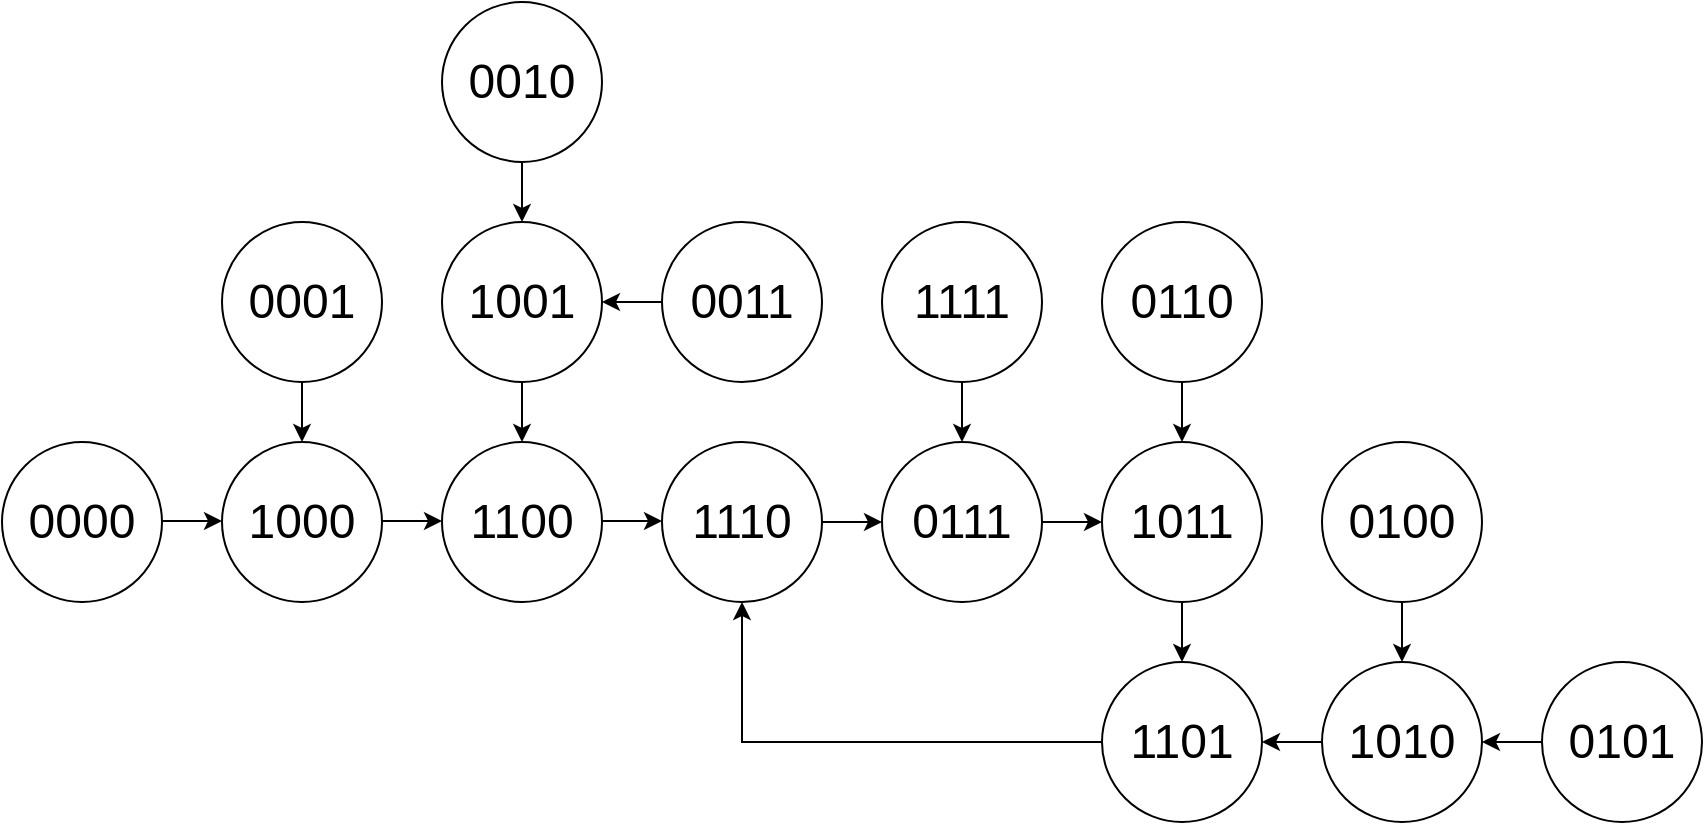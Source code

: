 <mxfile version="24.0.7" type="device">
  <diagram name="第 1 页" id="-1QTJniIoLml2M61hLHb">
    <mxGraphModel dx="1000" dy="605" grid="1" gridSize="10" guides="1" tooltips="1" connect="1" arrows="1" fold="1" page="1" pageScale="1" pageWidth="3300" pageHeight="4681" math="0" shadow="0">
      <root>
        <mxCell id="0" />
        <mxCell id="1" parent="0" />
        <mxCell id="mJAPhpbiudqumMJfXZQc-1" value="&lt;font style=&quot;font-size: 24px;&quot;&gt;0000&lt;/font&gt;" style="ellipse;whiteSpace=wrap;html=1;aspect=fixed;" vertex="1" parent="1">
          <mxGeometry x="140" y="410" width="80" height="80" as="geometry" />
        </mxCell>
        <mxCell id="mJAPhpbiudqumMJfXZQc-2" value="&lt;font style=&quot;font-size: 24px;&quot;&gt;1000&lt;/font&gt;" style="ellipse;whiteSpace=wrap;html=1;aspect=fixed;" vertex="1" parent="1">
          <mxGeometry x="250" y="410" width="80" height="80" as="geometry" />
        </mxCell>
        <mxCell id="mJAPhpbiudqumMJfXZQc-3" value="&lt;font style=&quot;font-size: 24px;&quot;&gt;1100&lt;/font&gt;" style="ellipse;whiteSpace=wrap;html=1;aspect=fixed;" vertex="1" parent="1">
          <mxGeometry x="360" y="410" width="80" height="80" as="geometry" />
        </mxCell>
        <mxCell id="mJAPhpbiudqumMJfXZQc-30" style="edgeStyle=orthogonalEdgeStyle;rounded=0;orthogonalLoop=1;jettySize=auto;html=1;exitX=1;exitY=0.5;exitDx=0;exitDy=0;entryX=0;entryY=0.5;entryDx=0;entryDy=0;" edge="1" parent="1" source="mJAPhpbiudqumMJfXZQc-4" target="mJAPhpbiudqumMJfXZQc-5">
          <mxGeometry relative="1" as="geometry" />
        </mxCell>
        <mxCell id="mJAPhpbiudqumMJfXZQc-4" value="&lt;font style=&quot;font-size: 24px;&quot;&gt;1110&lt;/font&gt;" style="ellipse;whiteSpace=wrap;html=1;aspect=fixed;" vertex="1" parent="1">
          <mxGeometry x="470" y="410" width="80" height="80" as="geometry" />
        </mxCell>
        <mxCell id="mJAPhpbiudqumMJfXZQc-31" style="edgeStyle=orthogonalEdgeStyle;rounded=0;orthogonalLoop=1;jettySize=auto;html=1;exitX=1;exitY=0.5;exitDx=0;exitDy=0;entryX=0;entryY=0.5;entryDx=0;entryDy=0;" edge="1" parent="1" source="mJAPhpbiudqumMJfXZQc-5" target="mJAPhpbiudqumMJfXZQc-6">
          <mxGeometry relative="1" as="geometry" />
        </mxCell>
        <mxCell id="mJAPhpbiudqumMJfXZQc-5" value="&lt;font style=&quot;font-size: 24px;&quot;&gt;0111&lt;/font&gt;" style="ellipse;whiteSpace=wrap;html=1;aspect=fixed;" vertex="1" parent="1">
          <mxGeometry x="580" y="410" width="80" height="80" as="geometry" />
        </mxCell>
        <mxCell id="mJAPhpbiudqumMJfXZQc-32" style="edgeStyle=orthogonalEdgeStyle;rounded=0;orthogonalLoop=1;jettySize=auto;html=1;exitX=0.5;exitY=1;exitDx=0;exitDy=0;entryX=0.5;entryY=0;entryDx=0;entryDy=0;" edge="1" parent="1" source="mJAPhpbiudqumMJfXZQc-6" target="mJAPhpbiudqumMJfXZQc-14">
          <mxGeometry relative="1" as="geometry" />
        </mxCell>
        <mxCell id="mJAPhpbiudqumMJfXZQc-6" value="&lt;font style=&quot;font-size: 24px;&quot;&gt;1011&lt;/font&gt;" style="ellipse;whiteSpace=wrap;html=1;aspect=fixed;" vertex="1" parent="1">
          <mxGeometry x="690" y="410" width="80" height="80" as="geometry" />
        </mxCell>
        <mxCell id="mJAPhpbiudqumMJfXZQc-35" style="edgeStyle=orthogonalEdgeStyle;rounded=0;orthogonalLoop=1;jettySize=auto;html=1;exitX=0.5;exitY=1;exitDx=0;exitDy=0;entryX=0.5;entryY=0;entryDx=0;entryDy=0;" edge="1" parent="1" source="mJAPhpbiudqumMJfXZQc-7" target="mJAPhpbiudqumMJfXZQc-6">
          <mxGeometry relative="1" as="geometry" />
        </mxCell>
        <mxCell id="mJAPhpbiudqumMJfXZQc-7" value="&lt;font style=&quot;font-size: 24px;&quot;&gt;0110&lt;/font&gt;" style="ellipse;whiteSpace=wrap;html=1;aspect=fixed;" vertex="1" parent="1">
          <mxGeometry x="690" y="300" width="80" height="80" as="geometry" />
        </mxCell>
        <mxCell id="mJAPhpbiudqumMJfXZQc-36" style="edgeStyle=orthogonalEdgeStyle;rounded=0;orthogonalLoop=1;jettySize=auto;html=1;exitX=0.5;exitY=1;exitDx=0;exitDy=0;entryX=0.5;entryY=0;entryDx=0;entryDy=0;" edge="1" parent="1" source="mJAPhpbiudqumMJfXZQc-8" target="mJAPhpbiudqumMJfXZQc-15">
          <mxGeometry relative="1" as="geometry" />
        </mxCell>
        <mxCell id="mJAPhpbiudqumMJfXZQc-8" value="&lt;font style=&quot;font-size: 24px;&quot;&gt;0100&lt;/font&gt;" style="ellipse;whiteSpace=wrap;html=1;aspect=fixed;" vertex="1" parent="1">
          <mxGeometry x="800" y="410" width="80" height="80" as="geometry" />
        </mxCell>
        <mxCell id="mJAPhpbiudqumMJfXZQc-43" style="edgeStyle=orthogonalEdgeStyle;rounded=0;orthogonalLoop=1;jettySize=auto;html=1;exitX=0.5;exitY=1;exitDx=0;exitDy=0;entryX=0.5;entryY=0;entryDx=0;entryDy=0;" edge="1" parent="1" source="mJAPhpbiudqumMJfXZQc-9" target="mJAPhpbiudqumMJfXZQc-2">
          <mxGeometry relative="1" as="geometry" />
        </mxCell>
        <mxCell id="mJAPhpbiudqumMJfXZQc-9" value="&lt;font style=&quot;font-size: 24px;&quot;&gt;0001&lt;/font&gt;" style="ellipse;whiteSpace=wrap;html=1;aspect=fixed;" vertex="1" parent="1">
          <mxGeometry x="250" y="300" width="80" height="80" as="geometry" />
        </mxCell>
        <mxCell id="mJAPhpbiudqumMJfXZQc-41" style="edgeStyle=orthogonalEdgeStyle;rounded=0;orthogonalLoop=1;jettySize=auto;html=1;exitX=0.5;exitY=1;exitDx=0;exitDy=0;entryX=0.5;entryY=0;entryDx=0;entryDy=0;" edge="1" parent="1" source="mJAPhpbiudqumMJfXZQc-10" target="mJAPhpbiudqumMJfXZQc-3">
          <mxGeometry relative="1" as="geometry" />
        </mxCell>
        <mxCell id="mJAPhpbiudqumMJfXZQc-10" value="&lt;font style=&quot;font-size: 24px;&quot;&gt;1001&lt;/font&gt;" style="ellipse;whiteSpace=wrap;html=1;aspect=fixed;" vertex="1" parent="1">
          <mxGeometry x="360" y="300" width="80" height="80" as="geometry" />
        </mxCell>
        <mxCell id="mJAPhpbiudqumMJfXZQc-42" style="edgeStyle=orthogonalEdgeStyle;rounded=0;orthogonalLoop=1;jettySize=auto;html=1;exitX=0.5;exitY=1;exitDx=0;exitDy=0;entryX=0.5;entryY=0;entryDx=0;entryDy=0;" edge="1" parent="1" source="mJAPhpbiudqumMJfXZQc-11" target="mJAPhpbiudqumMJfXZQc-10">
          <mxGeometry relative="1" as="geometry" />
        </mxCell>
        <mxCell id="mJAPhpbiudqumMJfXZQc-11" value="&lt;font style=&quot;font-size: 24px;&quot;&gt;0010&lt;/font&gt;" style="ellipse;whiteSpace=wrap;html=1;aspect=fixed;" vertex="1" parent="1">
          <mxGeometry x="360" y="190" width="80" height="80" as="geometry" />
        </mxCell>
        <mxCell id="mJAPhpbiudqumMJfXZQc-40" style="edgeStyle=orthogonalEdgeStyle;rounded=0;orthogonalLoop=1;jettySize=auto;html=1;exitX=0;exitY=0.5;exitDx=0;exitDy=0;entryX=1;entryY=0.5;entryDx=0;entryDy=0;" edge="1" parent="1" source="mJAPhpbiudqumMJfXZQc-12" target="mJAPhpbiudqumMJfXZQc-10">
          <mxGeometry relative="1" as="geometry" />
        </mxCell>
        <mxCell id="mJAPhpbiudqumMJfXZQc-12" value="&lt;font style=&quot;font-size: 24px;&quot;&gt;0011&lt;/font&gt;" style="ellipse;whiteSpace=wrap;html=1;aspect=fixed;" vertex="1" parent="1">
          <mxGeometry x="470" y="300" width="80" height="80" as="geometry" />
        </mxCell>
        <mxCell id="mJAPhpbiudqumMJfXZQc-34" style="edgeStyle=orthogonalEdgeStyle;rounded=0;orthogonalLoop=1;jettySize=auto;html=1;exitX=0.5;exitY=1;exitDx=0;exitDy=0;entryX=0.5;entryY=0;entryDx=0;entryDy=0;" edge="1" parent="1" source="mJAPhpbiudqumMJfXZQc-13" target="mJAPhpbiudqumMJfXZQc-5">
          <mxGeometry relative="1" as="geometry" />
        </mxCell>
        <mxCell id="mJAPhpbiudqumMJfXZQc-13" value="&lt;font style=&quot;font-size: 24px;&quot;&gt;1111&lt;/font&gt;" style="ellipse;whiteSpace=wrap;html=1;aspect=fixed;" vertex="1" parent="1">
          <mxGeometry x="580" y="300" width="80" height="80" as="geometry" />
        </mxCell>
        <mxCell id="mJAPhpbiudqumMJfXZQc-33" style="edgeStyle=orthogonalEdgeStyle;rounded=0;orthogonalLoop=1;jettySize=auto;html=1;exitX=0;exitY=0.5;exitDx=0;exitDy=0;entryX=0.5;entryY=1;entryDx=0;entryDy=0;" edge="1" parent="1" source="mJAPhpbiudqumMJfXZQc-14" target="mJAPhpbiudqumMJfXZQc-4">
          <mxGeometry relative="1" as="geometry" />
        </mxCell>
        <mxCell id="mJAPhpbiudqumMJfXZQc-14" value="&lt;font style=&quot;font-size: 24px;&quot;&gt;1101&lt;/font&gt;" style="ellipse;whiteSpace=wrap;html=1;aspect=fixed;" vertex="1" parent="1">
          <mxGeometry x="690" y="520" width="80" height="80" as="geometry" />
        </mxCell>
        <mxCell id="mJAPhpbiudqumMJfXZQc-37" style="edgeStyle=orthogonalEdgeStyle;rounded=0;orthogonalLoop=1;jettySize=auto;html=1;exitX=0;exitY=0.5;exitDx=0;exitDy=0;entryX=1;entryY=0.5;entryDx=0;entryDy=0;" edge="1" parent="1" source="mJAPhpbiudqumMJfXZQc-15" target="mJAPhpbiudqumMJfXZQc-14">
          <mxGeometry relative="1" as="geometry" />
        </mxCell>
        <mxCell id="mJAPhpbiudqumMJfXZQc-15" value="&lt;font style=&quot;font-size: 24px;&quot;&gt;1010&lt;/font&gt;" style="ellipse;whiteSpace=wrap;html=1;aspect=fixed;" vertex="1" parent="1">
          <mxGeometry x="800" y="520" width="80" height="80" as="geometry" />
        </mxCell>
        <mxCell id="mJAPhpbiudqumMJfXZQc-38" style="edgeStyle=orthogonalEdgeStyle;rounded=0;orthogonalLoop=1;jettySize=auto;html=1;exitX=0;exitY=0.5;exitDx=0;exitDy=0;entryX=1;entryY=0.5;entryDx=0;entryDy=0;" edge="1" parent="1" source="mJAPhpbiudqumMJfXZQc-16" target="mJAPhpbiudqumMJfXZQc-15">
          <mxGeometry relative="1" as="geometry" />
        </mxCell>
        <mxCell id="mJAPhpbiudqumMJfXZQc-16" value="&lt;font style=&quot;font-size: 24px;&quot;&gt;0101&lt;/font&gt;" style="ellipse;whiteSpace=wrap;html=1;aspect=fixed;" vertex="1" parent="1">
          <mxGeometry x="910" y="520" width="80" height="80" as="geometry" />
        </mxCell>
        <mxCell id="mJAPhpbiudqumMJfXZQc-17" value="" style="endArrow=classic;html=1;rounded=0;" edge="1" parent="1">
          <mxGeometry width="50" height="50" relative="1" as="geometry">
            <mxPoint x="220" y="449.5" as="sourcePoint" />
            <mxPoint x="250" y="449.5" as="targetPoint" />
          </mxGeometry>
        </mxCell>
        <mxCell id="mJAPhpbiudqumMJfXZQc-18" value="" style="endArrow=classic;html=1;rounded=0;" edge="1" parent="1">
          <mxGeometry width="50" height="50" relative="1" as="geometry">
            <mxPoint x="330" y="449.5" as="sourcePoint" />
            <mxPoint x="360" y="449.5" as="targetPoint" />
          </mxGeometry>
        </mxCell>
        <mxCell id="mJAPhpbiudqumMJfXZQc-19" value="" style="endArrow=classic;html=1;rounded=0;" edge="1" parent="1">
          <mxGeometry width="50" height="50" relative="1" as="geometry">
            <mxPoint x="440" y="449.5" as="sourcePoint" />
            <mxPoint x="470" y="449.5" as="targetPoint" />
          </mxGeometry>
        </mxCell>
      </root>
    </mxGraphModel>
  </diagram>
</mxfile>

